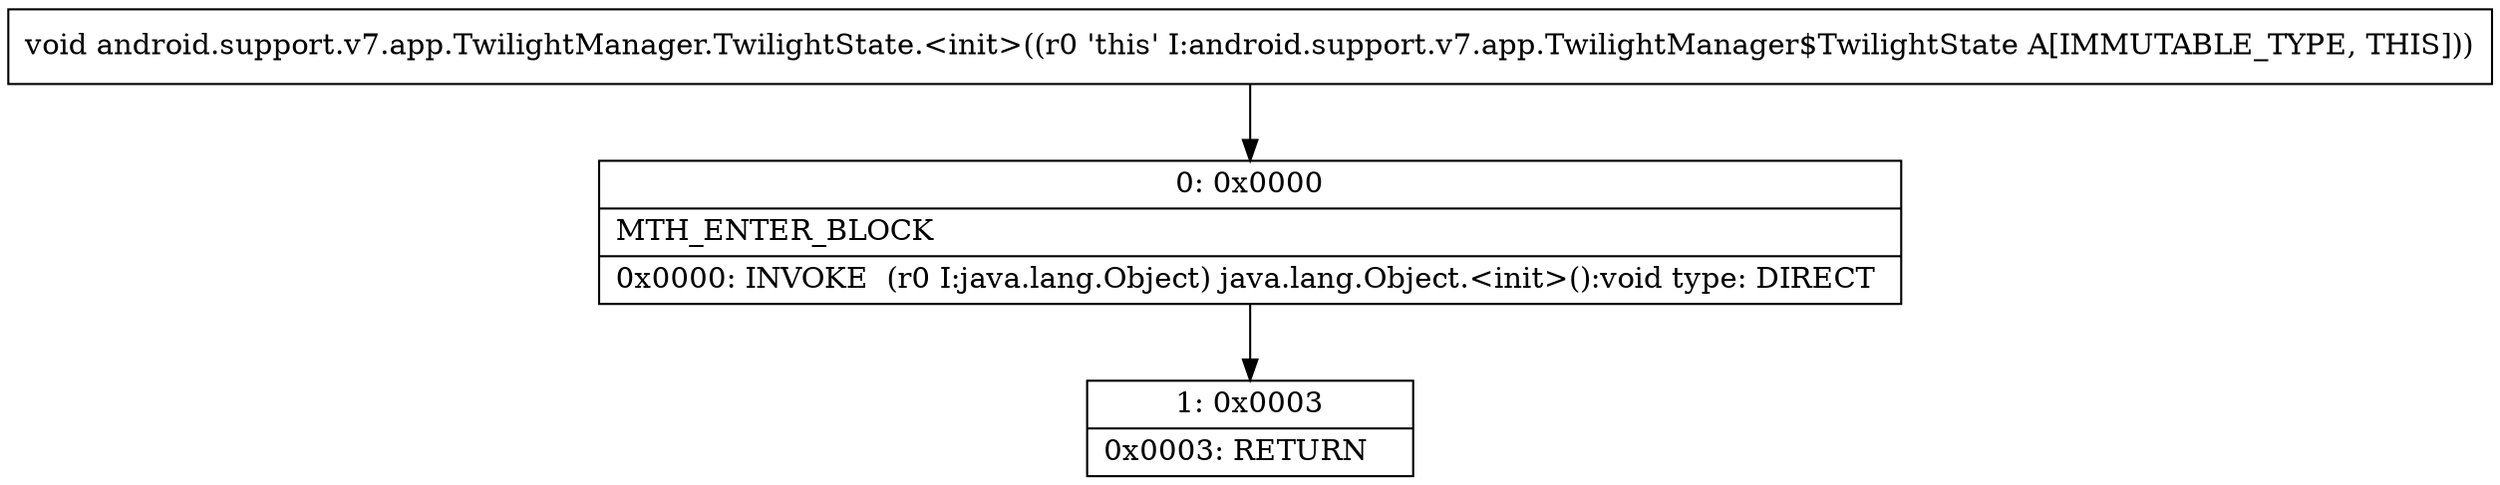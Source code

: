 digraph "CFG forandroid.support.v7.app.TwilightManager.TwilightState.\<init\>()V" {
Node_0 [shape=record,label="{0\:\ 0x0000|MTH_ENTER_BLOCK\l|0x0000: INVOKE  (r0 I:java.lang.Object) java.lang.Object.\<init\>():void type: DIRECT \l}"];
Node_1 [shape=record,label="{1\:\ 0x0003|0x0003: RETURN   \l}"];
MethodNode[shape=record,label="{void android.support.v7.app.TwilightManager.TwilightState.\<init\>((r0 'this' I:android.support.v7.app.TwilightManager$TwilightState A[IMMUTABLE_TYPE, THIS])) }"];
MethodNode -> Node_0;
Node_0 -> Node_1;
}

